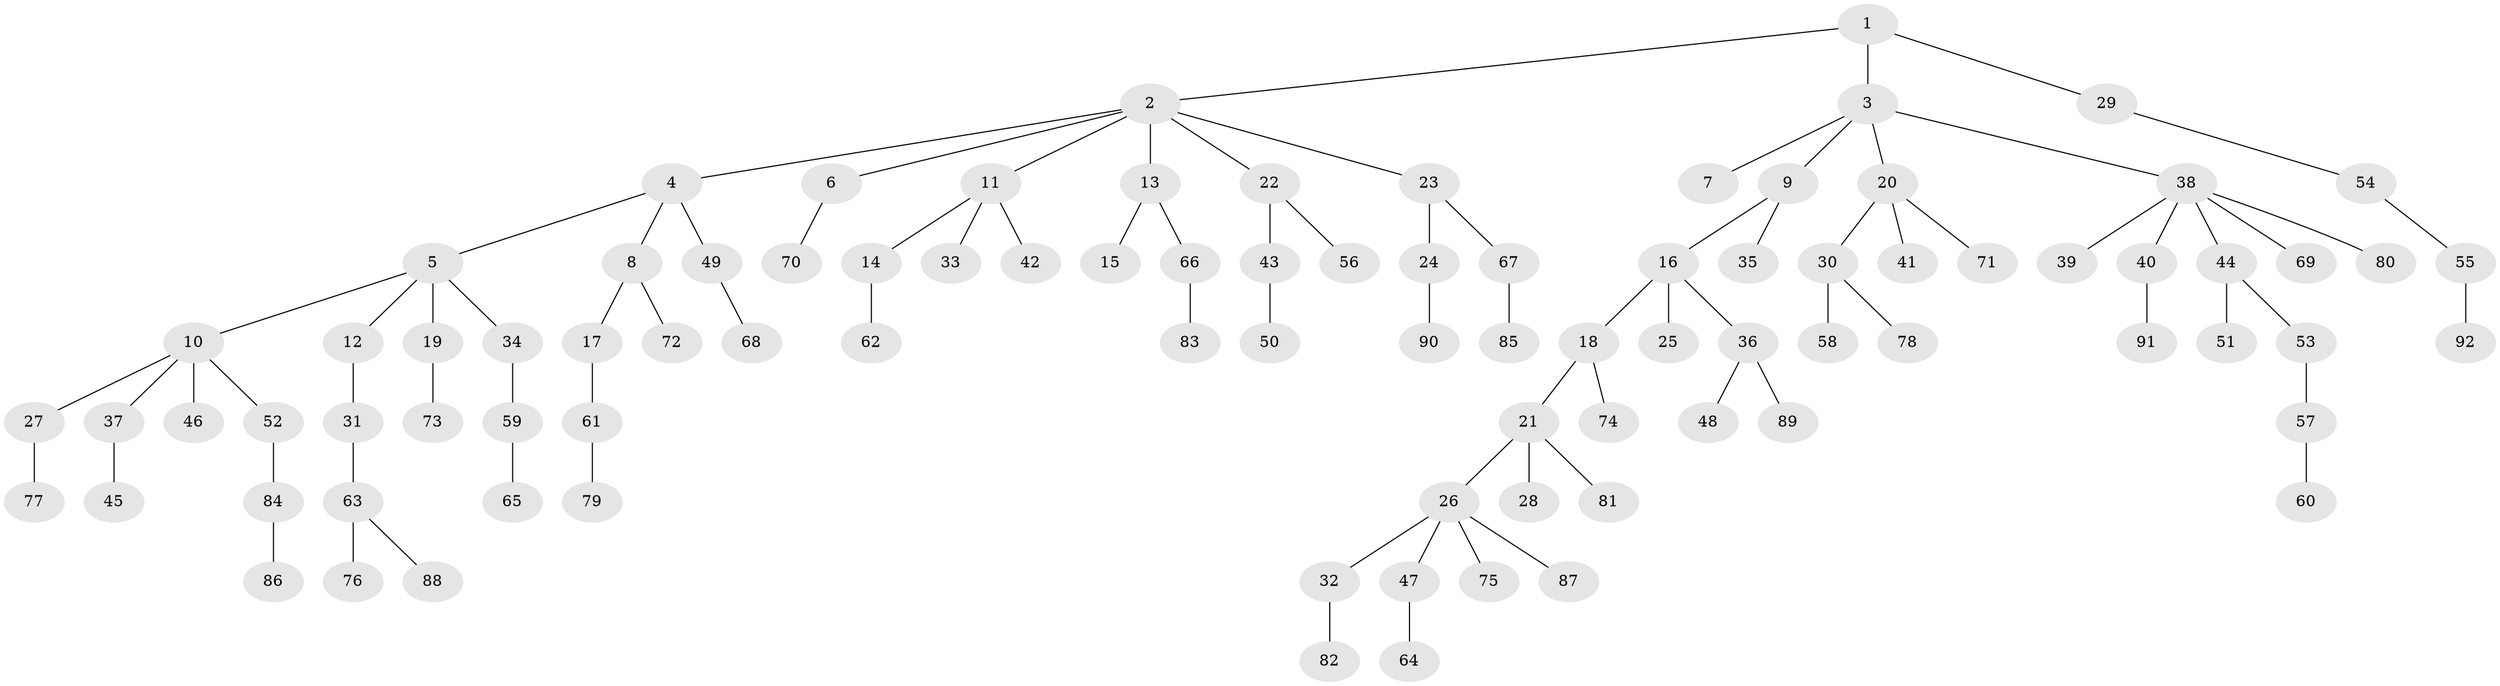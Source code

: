 // Generated by graph-tools (version 1.1) at 2025/15/03/09/25 04:15:36]
// undirected, 92 vertices, 91 edges
graph export_dot {
graph [start="1"]
  node [color=gray90,style=filled];
  1;
  2;
  3;
  4;
  5;
  6;
  7;
  8;
  9;
  10;
  11;
  12;
  13;
  14;
  15;
  16;
  17;
  18;
  19;
  20;
  21;
  22;
  23;
  24;
  25;
  26;
  27;
  28;
  29;
  30;
  31;
  32;
  33;
  34;
  35;
  36;
  37;
  38;
  39;
  40;
  41;
  42;
  43;
  44;
  45;
  46;
  47;
  48;
  49;
  50;
  51;
  52;
  53;
  54;
  55;
  56;
  57;
  58;
  59;
  60;
  61;
  62;
  63;
  64;
  65;
  66;
  67;
  68;
  69;
  70;
  71;
  72;
  73;
  74;
  75;
  76;
  77;
  78;
  79;
  80;
  81;
  82;
  83;
  84;
  85;
  86;
  87;
  88;
  89;
  90;
  91;
  92;
  1 -- 2;
  1 -- 3;
  1 -- 29;
  2 -- 4;
  2 -- 6;
  2 -- 11;
  2 -- 13;
  2 -- 22;
  2 -- 23;
  3 -- 7;
  3 -- 9;
  3 -- 20;
  3 -- 38;
  4 -- 5;
  4 -- 8;
  4 -- 49;
  5 -- 10;
  5 -- 12;
  5 -- 19;
  5 -- 34;
  6 -- 70;
  8 -- 17;
  8 -- 72;
  9 -- 16;
  9 -- 35;
  10 -- 27;
  10 -- 37;
  10 -- 46;
  10 -- 52;
  11 -- 14;
  11 -- 33;
  11 -- 42;
  12 -- 31;
  13 -- 15;
  13 -- 66;
  14 -- 62;
  16 -- 18;
  16 -- 25;
  16 -- 36;
  17 -- 61;
  18 -- 21;
  18 -- 74;
  19 -- 73;
  20 -- 30;
  20 -- 41;
  20 -- 71;
  21 -- 26;
  21 -- 28;
  21 -- 81;
  22 -- 43;
  22 -- 56;
  23 -- 24;
  23 -- 67;
  24 -- 90;
  26 -- 32;
  26 -- 47;
  26 -- 75;
  26 -- 87;
  27 -- 77;
  29 -- 54;
  30 -- 58;
  30 -- 78;
  31 -- 63;
  32 -- 82;
  34 -- 59;
  36 -- 48;
  36 -- 89;
  37 -- 45;
  38 -- 39;
  38 -- 40;
  38 -- 44;
  38 -- 69;
  38 -- 80;
  40 -- 91;
  43 -- 50;
  44 -- 51;
  44 -- 53;
  47 -- 64;
  49 -- 68;
  52 -- 84;
  53 -- 57;
  54 -- 55;
  55 -- 92;
  57 -- 60;
  59 -- 65;
  61 -- 79;
  63 -- 76;
  63 -- 88;
  66 -- 83;
  67 -- 85;
  84 -- 86;
}
